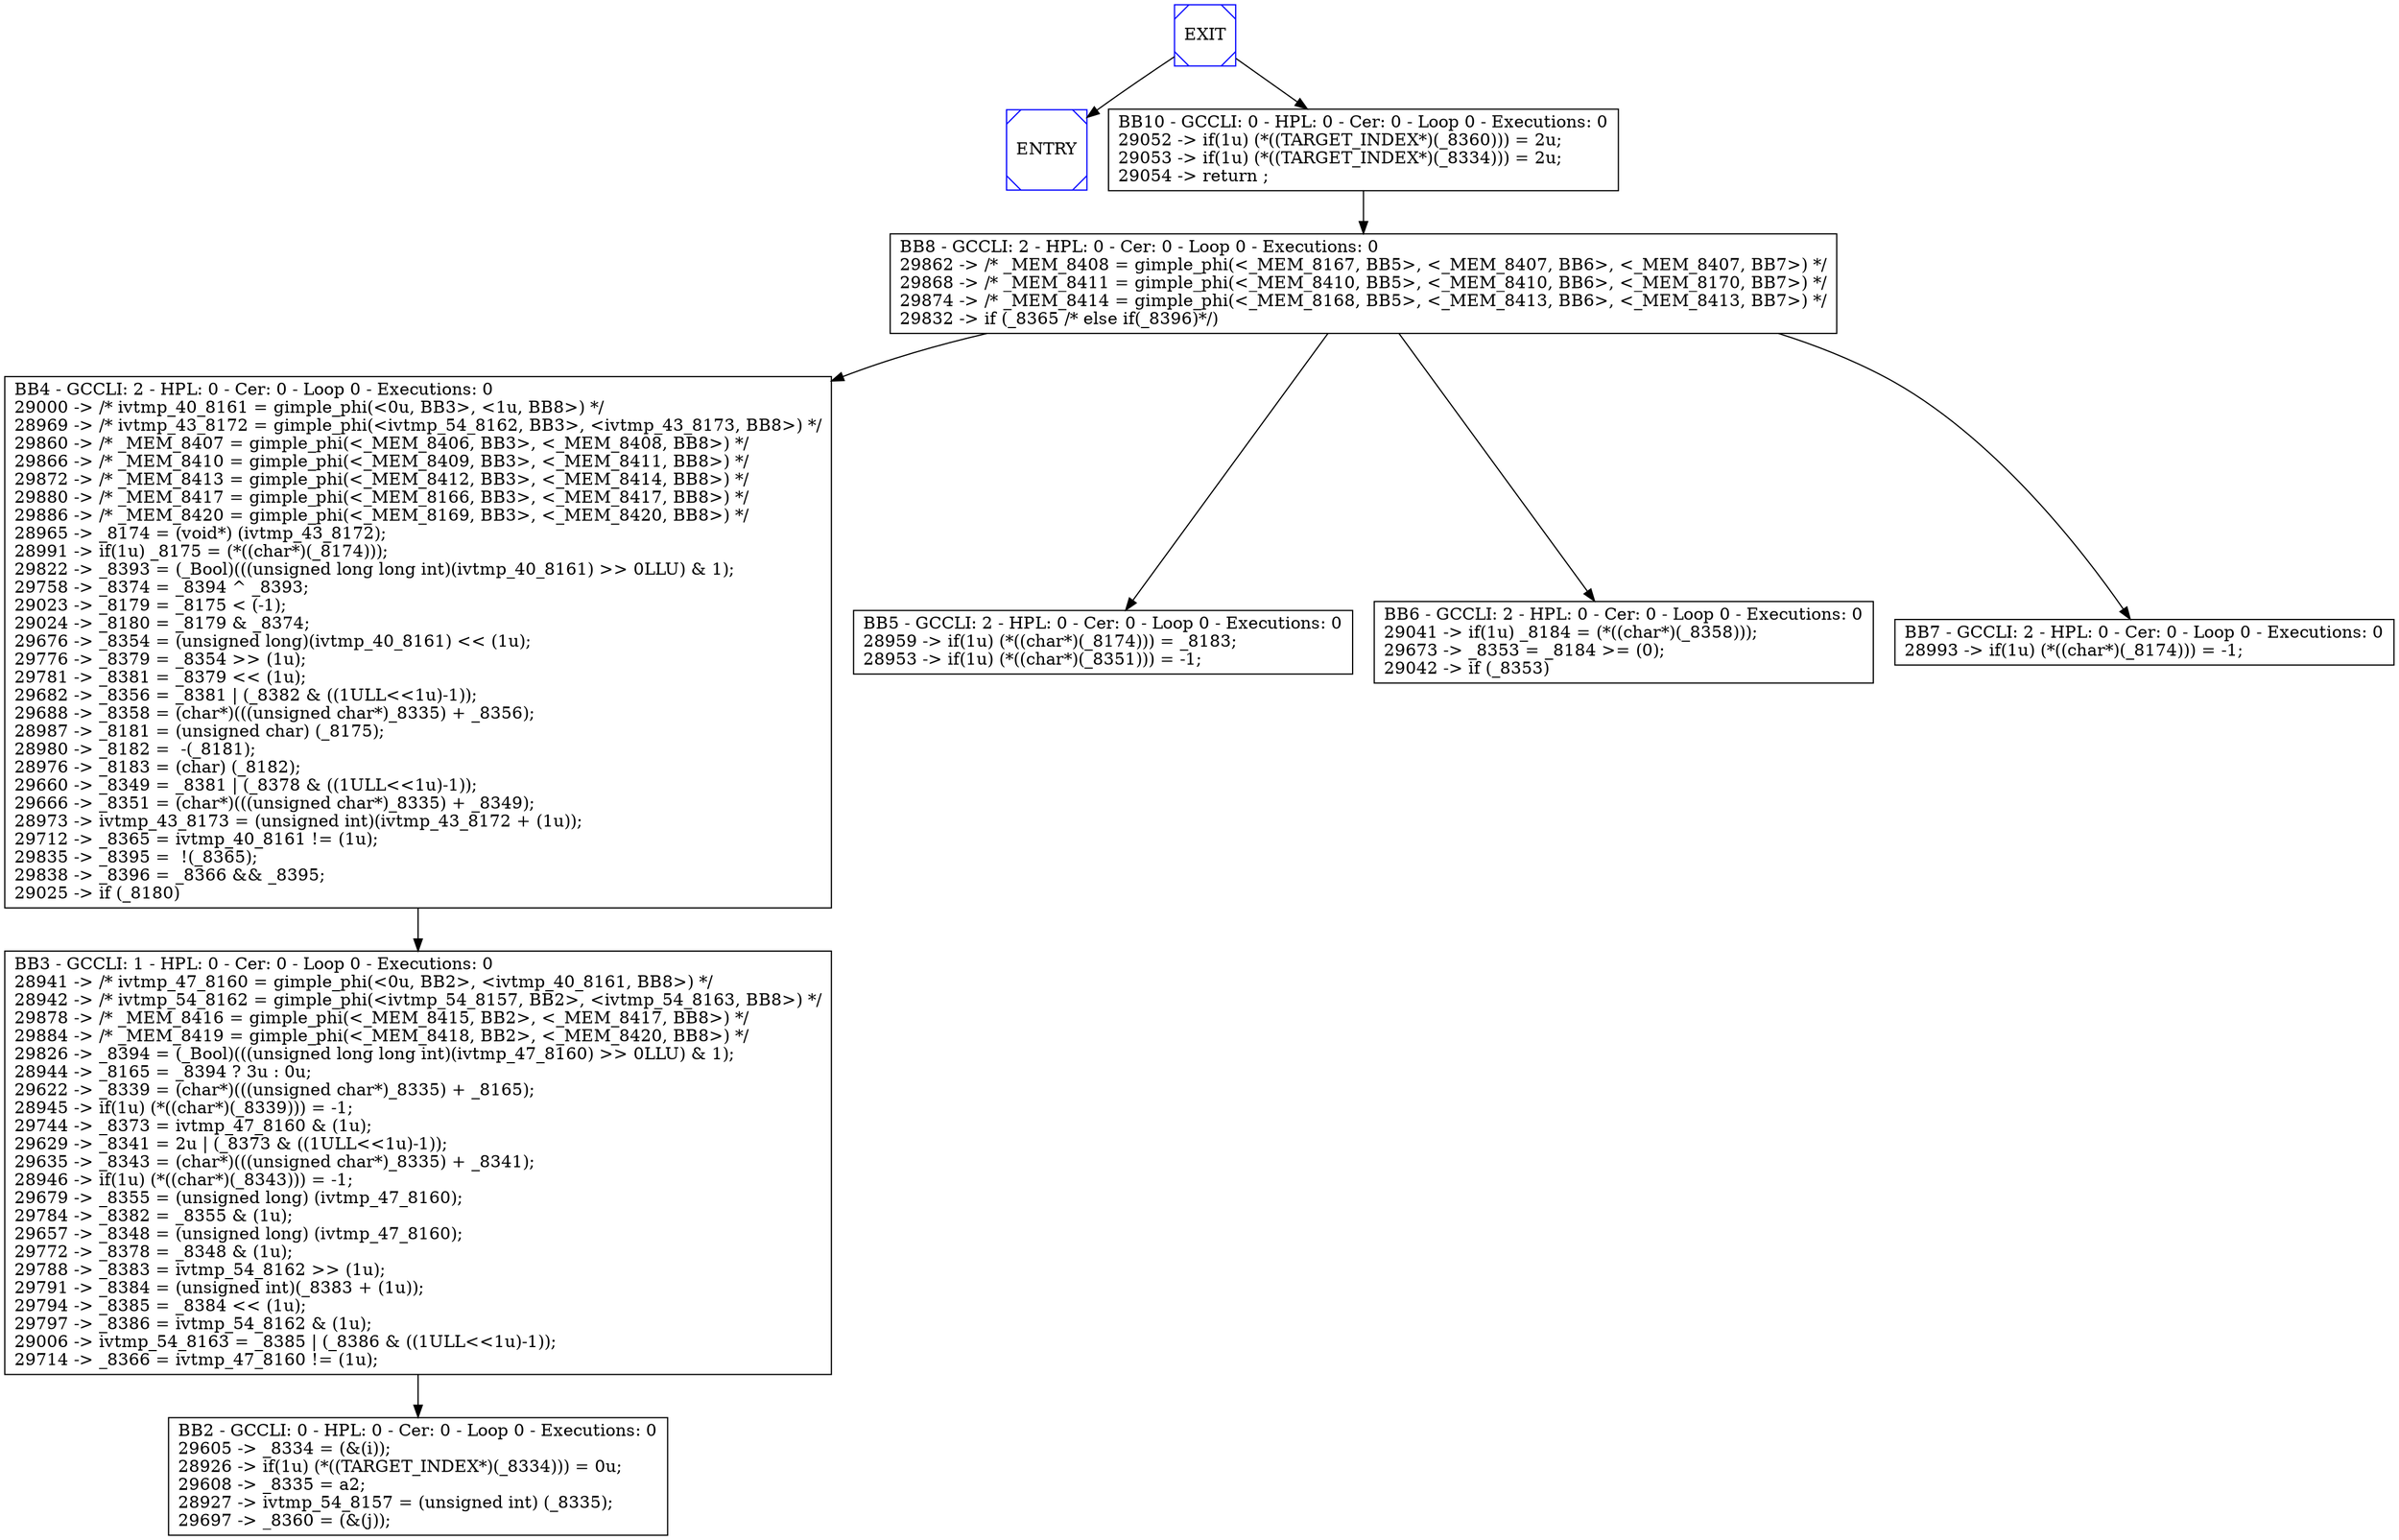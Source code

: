 digraph G {
0[color=blue,shape=Msquare, label="ENTRY"];
1[color=blue,shape=Msquare, label="EXIT"];
2[shape=box, label="BB2 - GCCLI: 0 - HPL: 0 - Cer: 0 - Loop 0 - Executions: 0\n29605 -> _8334 = (&(i));\l28926 -> if(1u) (*((TARGET_INDEX*)(_8334))) = 0u;\l29608 -> _8335 = a2;\l28927 -> ivtmp_54_8157 = (unsigned int) (_8335);\l29697 -> _8360 = (&(j));\l"];
3[shape=box, label="BB3 - GCCLI: 1 - HPL: 0 - Cer: 0 - Loop 0 - Executions: 0\l28941 -> /* ivtmp_47_8160 = gimple_phi(<0u, BB2>, <ivtmp_40_8161, BB8>) */\l28942 -> /* ivtmp_54_8162 = gimple_phi(<ivtmp_54_8157, BB2>, <ivtmp_54_8163, BB8>) */\l29878 -> /* _MEM_8416 = gimple_phi(<_MEM_8415, BB2>, <_MEM_8417, BB8>) */\l29884 -> /* _MEM_8419 = gimple_phi(<_MEM_8418, BB2>, <_MEM_8420, BB8>) */\l29826 -> _8394 = (_Bool)(((unsigned long long int)(ivtmp_47_8160) >> 0LLU) & 1);\l28944 -> _8165 = _8394 ? 3u : 0u;\l29622 -> _8339 = (char*)(((unsigned char*)_8335) + _8165);\l28945 -> if(1u) (*((char*)(_8339))) = -1;\l29744 -> _8373 = ivtmp_47_8160 & (1u);\l29629 -> _8341 = 2u | (_8373 & ((1ULL<<1u)-1));\l29635 -> _8343 = (char*)(((unsigned char*)_8335) + _8341);\l28946 -> if(1u) (*((char*)(_8343))) = -1;\l29679 -> _8355 = (unsigned long) (ivtmp_47_8160);\l29784 -> _8382 = _8355 & (1u);\l29657 -> _8348 = (unsigned long) (ivtmp_47_8160);\l29772 -> _8378 = _8348 & (1u);\l29788 -> _8383 = ivtmp_54_8162 >> (1u);\l29791 -> _8384 = (unsigned int)(_8383 + (1u));\l29794 -> _8385 = _8384 << (1u);\l29797 -> _8386 = ivtmp_54_8162 & (1u);\l29006 -> ivtmp_54_8163 = _8385 | (_8386 & ((1ULL<<1u)-1));\l29714 -> _8366 = ivtmp_47_8160 != (1u);\l"];
4[shape=box, label="BB4 - GCCLI: 2 - HPL: 0 - Cer: 0 - Loop 0 - Executions: 0\l29000 -> /* ivtmp_40_8161 = gimple_phi(<0u, BB3>, <1u, BB8>) */\l28969 -> /* ivtmp_43_8172 = gimple_phi(<ivtmp_54_8162, BB3>, <ivtmp_43_8173, BB8>) */\l29860 -> /* _MEM_8407 = gimple_phi(<_MEM_8406, BB3>, <_MEM_8408, BB8>) */\l29866 -> /* _MEM_8410 = gimple_phi(<_MEM_8409, BB3>, <_MEM_8411, BB8>) */\l29872 -> /* _MEM_8413 = gimple_phi(<_MEM_8412, BB3>, <_MEM_8414, BB8>) */\l29880 -> /* _MEM_8417 = gimple_phi(<_MEM_8166, BB3>, <_MEM_8417, BB8>) */\l29886 -> /* _MEM_8420 = gimple_phi(<_MEM_8169, BB3>, <_MEM_8420, BB8>) */\l28965 -> _8174 = (void*) (ivtmp_43_8172);\l28991 -> if(1u) _8175 = (*((char*)(_8174)));\l29822 -> _8393 = (_Bool)(((unsigned long long int)(ivtmp_40_8161) >> 0LLU) & 1);\l29758 -> _8374 = _8394 ^ _8393;\l29023 -> _8179 = _8175 < (-1);\l29024 -> _8180 = _8179 & _8374;\l29676 -> _8354 = (unsigned long)(ivtmp_40_8161) << (1u);\l29776 -> _8379 = _8354 >> (1u);\l29781 -> _8381 = _8379 << (1u);\l29682 -> _8356 = _8381 | (_8382 & ((1ULL<<1u)-1));\l29688 -> _8358 = (char*)(((unsigned char*)_8335) + _8356);\l28987 -> _8181 = (unsigned char) (_8175);\l28980 -> _8182 =  -(_8181);\l28976 -> _8183 = (char) (_8182);\l29660 -> _8349 = _8381 | (_8378 & ((1ULL<<1u)-1));\l29666 -> _8351 = (char*)(((unsigned char*)_8335) + _8349);\l28973 -> ivtmp_43_8173 = (unsigned int)(ivtmp_43_8172 + (1u));\l29712 -> _8365 = ivtmp_40_8161 != (1u);\l29835 -> _8395 =  !(_8365);\l29838 -> _8396 = _8366 && _8395;\l29025 -> if (_8180)\l"];
5[shape=box, label="BB5 - GCCLI: 2 - HPL: 0 - Cer: 0 - Loop 0 - Executions: 0\n28959 -> if(1u) (*((char*)(_8174))) = _8183;\l28953 -> if(1u) (*((char*)(_8351))) = -1;\l"];
6[shape=box, label="BB6 - GCCLI: 2 - HPL: 0 - Cer: 0 - Loop 0 - Executions: 0\n29041 -> if(1u) _8184 = (*((char*)(_8358)));\l29673 -> _8353 = _8184 >= (0);\l29042 -> if (_8353)\l"];
7[shape=box, label="BB7 - GCCLI: 2 - HPL: 0 - Cer: 0 - Loop 0 - Executions: 0\n28993 -> if(1u) (*((char*)(_8174))) = -1;\l"];
8[shape=box, label="BB8 - GCCLI: 2 - HPL: 0 - Cer: 0 - Loop 0 - Executions: 0\l29862 -> /* _MEM_8408 = gimple_phi(<_MEM_8167, BB5>, <_MEM_8407, BB6>, <_MEM_8407, BB7>) */\l29868 -> /* _MEM_8411 = gimple_phi(<_MEM_8410, BB5>, <_MEM_8410, BB6>, <_MEM_8170, BB7>) */\l29874 -> /* _MEM_8414 = gimple_phi(<_MEM_8168, BB5>, <_MEM_8413, BB6>, <_MEM_8413, BB7>) */\l29832 -> if (_8365 /* else if(_8396)*/)\l"];
9[shape=box, label="BB10 - GCCLI: 0 - HPL: 0 - Cer: 0 - Loop 0 - Executions: 0\n29052 -> if(1u) (*((TARGET_INDEX*)(_8360))) = 2u;\l29053 -> if(1u) (*((TARGET_INDEX*)(_8334))) = 2u;\l29054 -> return ;\l"];
8->4 [fontcolor=blue];
8->6 [fontcolor=blue];
3->2 [fontcolor=blue];
8->5 [fontcolor=blue];
8->7 [fontcolor=blue];
1->0 [fontcolor=blue];
9->8 [fontcolor=blue];
1->9 [fontcolor=blue];
4->3 [fontcolor=blue];
}
